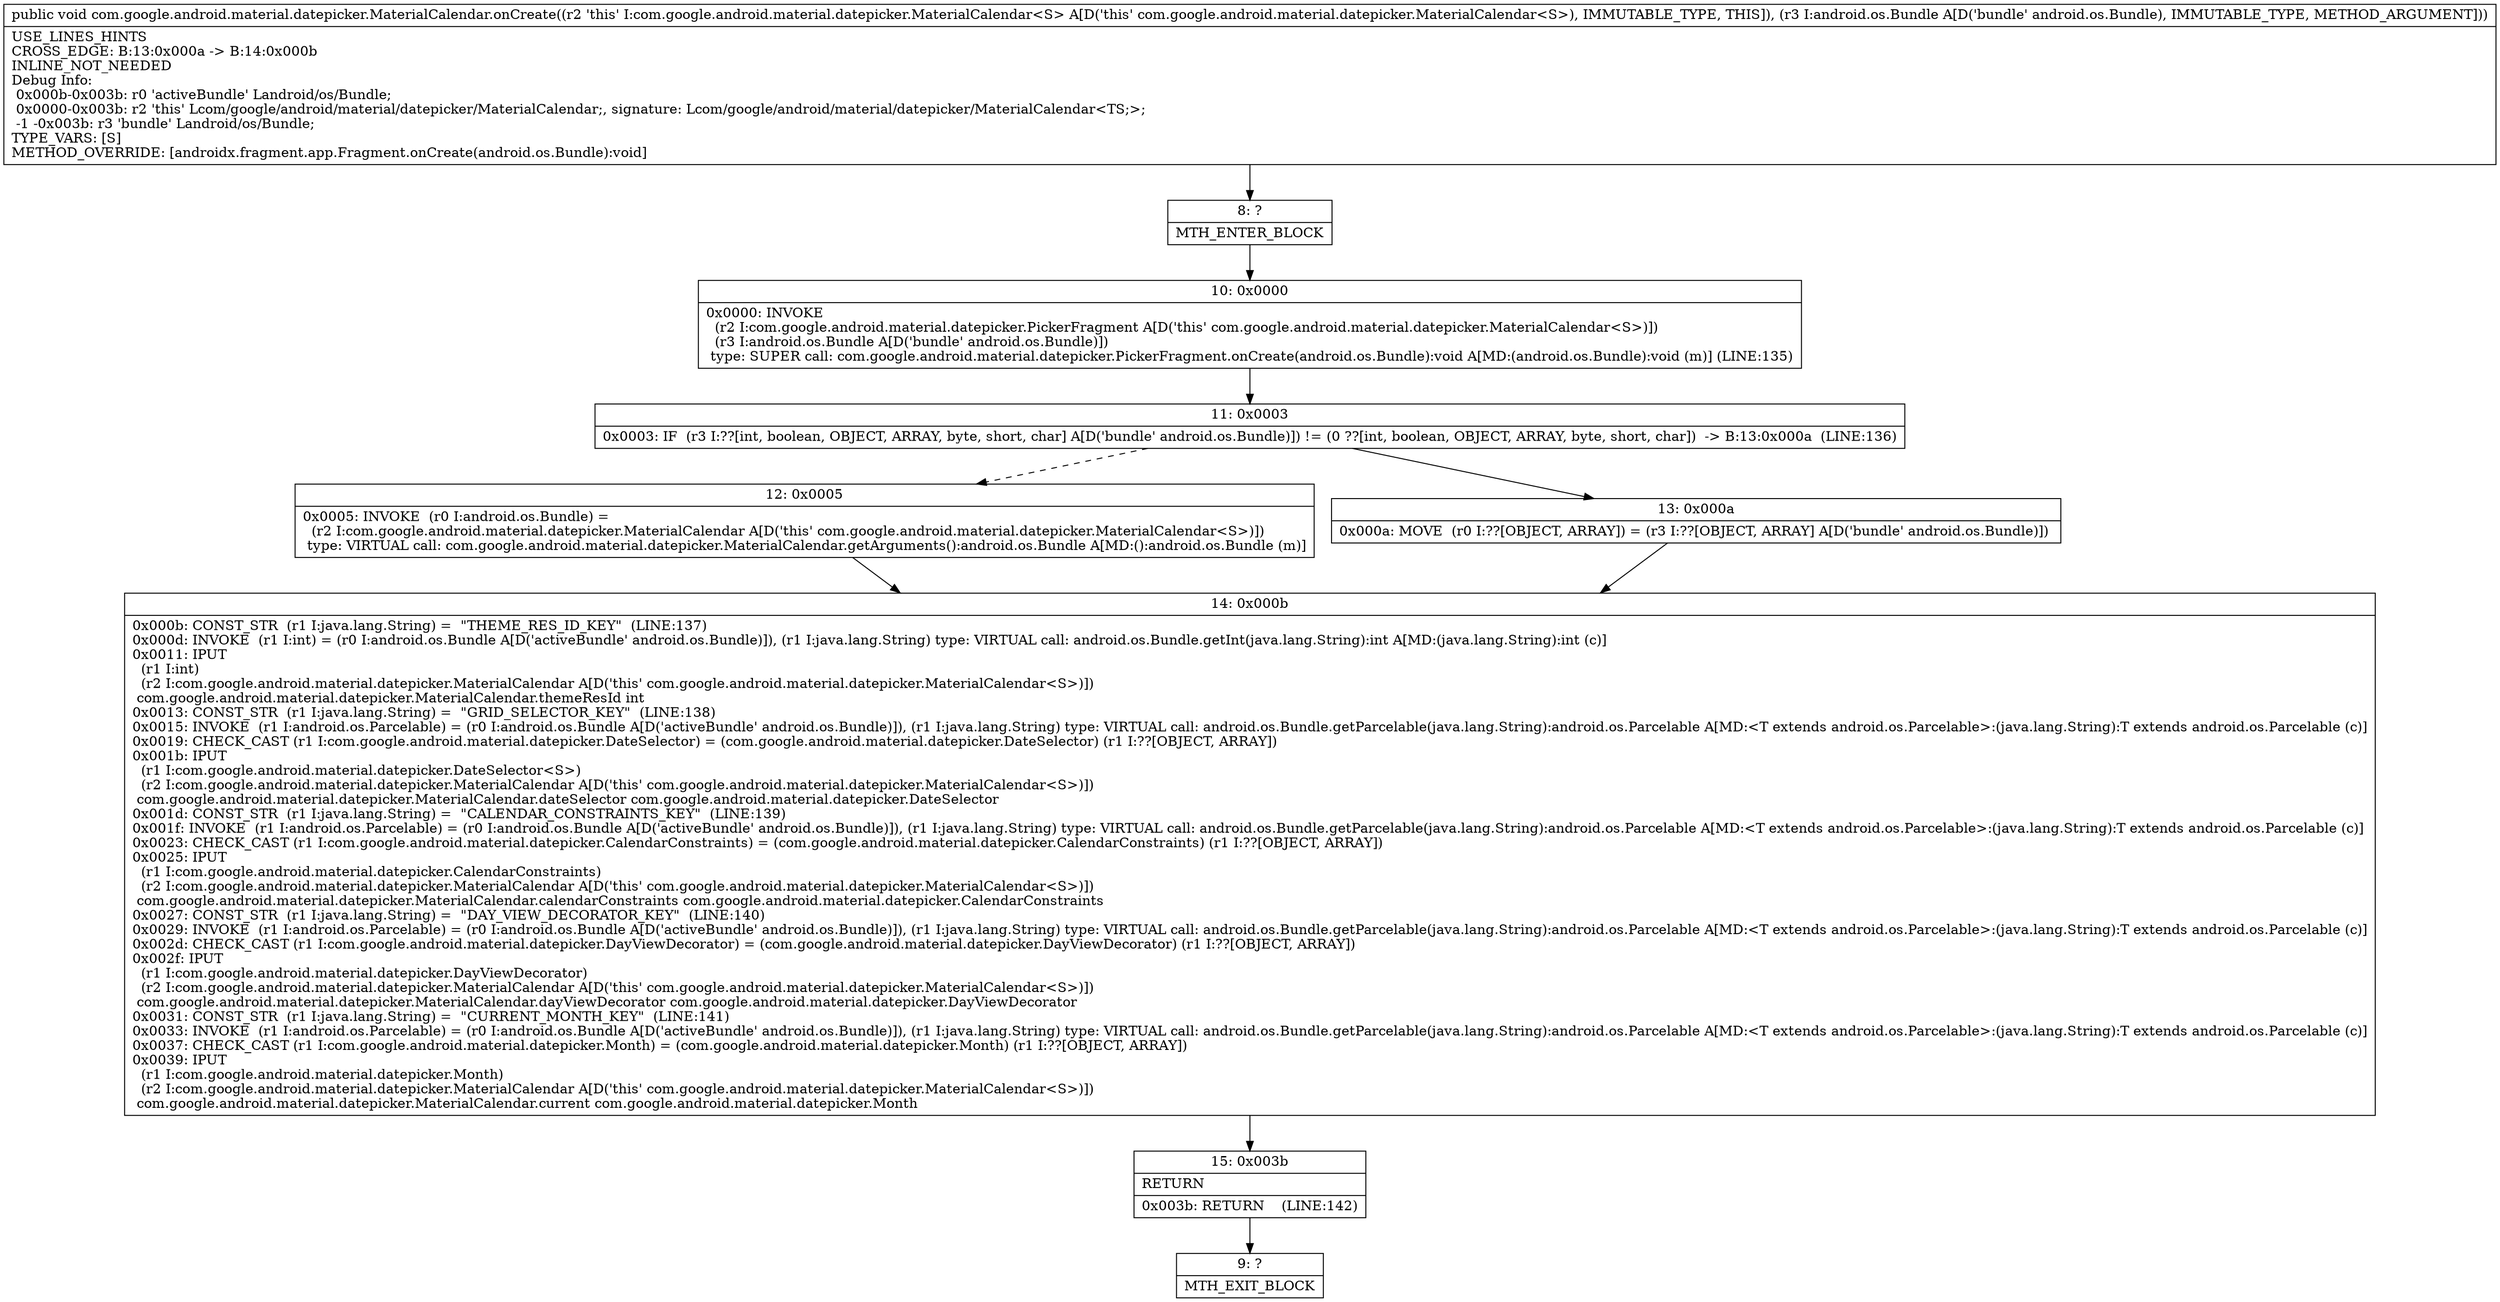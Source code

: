 digraph "CFG forcom.google.android.material.datepicker.MaterialCalendar.onCreate(Landroid\/os\/Bundle;)V" {
Node_8 [shape=record,label="{8\:\ ?|MTH_ENTER_BLOCK\l}"];
Node_10 [shape=record,label="{10\:\ 0x0000|0x0000: INVOKE  \l  (r2 I:com.google.android.material.datepicker.PickerFragment A[D('this' com.google.android.material.datepicker.MaterialCalendar\<S\>)])\l  (r3 I:android.os.Bundle A[D('bundle' android.os.Bundle)])\l type: SUPER call: com.google.android.material.datepicker.PickerFragment.onCreate(android.os.Bundle):void A[MD:(android.os.Bundle):void (m)] (LINE:135)\l}"];
Node_11 [shape=record,label="{11\:\ 0x0003|0x0003: IF  (r3 I:??[int, boolean, OBJECT, ARRAY, byte, short, char] A[D('bundle' android.os.Bundle)]) != (0 ??[int, boolean, OBJECT, ARRAY, byte, short, char])  \-\> B:13:0x000a  (LINE:136)\l}"];
Node_12 [shape=record,label="{12\:\ 0x0005|0x0005: INVOKE  (r0 I:android.os.Bundle) = \l  (r2 I:com.google.android.material.datepicker.MaterialCalendar A[D('this' com.google.android.material.datepicker.MaterialCalendar\<S\>)])\l type: VIRTUAL call: com.google.android.material.datepicker.MaterialCalendar.getArguments():android.os.Bundle A[MD:():android.os.Bundle (m)]\l}"];
Node_14 [shape=record,label="{14\:\ 0x000b|0x000b: CONST_STR  (r1 I:java.lang.String) =  \"THEME_RES_ID_KEY\"  (LINE:137)\l0x000d: INVOKE  (r1 I:int) = (r0 I:android.os.Bundle A[D('activeBundle' android.os.Bundle)]), (r1 I:java.lang.String) type: VIRTUAL call: android.os.Bundle.getInt(java.lang.String):int A[MD:(java.lang.String):int (c)]\l0x0011: IPUT  \l  (r1 I:int)\l  (r2 I:com.google.android.material.datepicker.MaterialCalendar A[D('this' com.google.android.material.datepicker.MaterialCalendar\<S\>)])\l com.google.android.material.datepicker.MaterialCalendar.themeResId int \l0x0013: CONST_STR  (r1 I:java.lang.String) =  \"GRID_SELECTOR_KEY\"  (LINE:138)\l0x0015: INVOKE  (r1 I:android.os.Parcelable) = (r0 I:android.os.Bundle A[D('activeBundle' android.os.Bundle)]), (r1 I:java.lang.String) type: VIRTUAL call: android.os.Bundle.getParcelable(java.lang.String):android.os.Parcelable A[MD:\<T extends android.os.Parcelable\>:(java.lang.String):T extends android.os.Parcelable (c)]\l0x0019: CHECK_CAST (r1 I:com.google.android.material.datepicker.DateSelector) = (com.google.android.material.datepicker.DateSelector) (r1 I:??[OBJECT, ARRAY]) \l0x001b: IPUT  \l  (r1 I:com.google.android.material.datepicker.DateSelector\<S\>)\l  (r2 I:com.google.android.material.datepicker.MaterialCalendar A[D('this' com.google.android.material.datepicker.MaterialCalendar\<S\>)])\l com.google.android.material.datepicker.MaterialCalendar.dateSelector com.google.android.material.datepicker.DateSelector \l0x001d: CONST_STR  (r1 I:java.lang.String) =  \"CALENDAR_CONSTRAINTS_KEY\"  (LINE:139)\l0x001f: INVOKE  (r1 I:android.os.Parcelable) = (r0 I:android.os.Bundle A[D('activeBundle' android.os.Bundle)]), (r1 I:java.lang.String) type: VIRTUAL call: android.os.Bundle.getParcelable(java.lang.String):android.os.Parcelable A[MD:\<T extends android.os.Parcelable\>:(java.lang.String):T extends android.os.Parcelable (c)]\l0x0023: CHECK_CAST (r1 I:com.google.android.material.datepicker.CalendarConstraints) = (com.google.android.material.datepicker.CalendarConstraints) (r1 I:??[OBJECT, ARRAY]) \l0x0025: IPUT  \l  (r1 I:com.google.android.material.datepicker.CalendarConstraints)\l  (r2 I:com.google.android.material.datepicker.MaterialCalendar A[D('this' com.google.android.material.datepicker.MaterialCalendar\<S\>)])\l com.google.android.material.datepicker.MaterialCalendar.calendarConstraints com.google.android.material.datepicker.CalendarConstraints \l0x0027: CONST_STR  (r1 I:java.lang.String) =  \"DAY_VIEW_DECORATOR_KEY\"  (LINE:140)\l0x0029: INVOKE  (r1 I:android.os.Parcelable) = (r0 I:android.os.Bundle A[D('activeBundle' android.os.Bundle)]), (r1 I:java.lang.String) type: VIRTUAL call: android.os.Bundle.getParcelable(java.lang.String):android.os.Parcelable A[MD:\<T extends android.os.Parcelable\>:(java.lang.String):T extends android.os.Parcelable (c)]\l0x002d: CHECK_CAST (r1 I:com.google.android.material.datepicker.DayViewDecorator) = (com.google.android.material.datepicker.DayViewDecorator) (r1 I:??[OBJECT, ARRAY]) \l0x002f: IPUT  \l  (r1 I:com.google.android.material.datepicker.DayViewDecorator)\l  (r2 I:com.google.android.material.datepicker.MaterialCalendar A[D('this' com.google.android.material.datepicker.MaterialCalendar\<S\>)])\l com.google.android.material.datepicker.MaterialCalendar.dayViewDecorator com.google.android.material.datepicker.DayViewDecorator \l0x0031: CONST_STR  (r1 I:java.lang.String) =  \"CURRENT_MONTH_KEY\"  (LINE:141)\l0x0033: INVOKE  (r1 I:android.os.Parcelable) = (r0 I:android.os.Bundle A[D('activeBundle' android.os.Bundle)]), (r1 I:java.lang.String) type: VIRTUAL call: android.os.Bundle.getParcelable(java.lang.String):android.os.Parcelable A[MD:\<T extends android.os.Parcelable\>:(java.lang.String):T extends android.os.Parcelable (c)]\l0x0037: CHECK_CAST (r1 I:com.google.android.material.datepicker.Month) = (com.google.android.material.datepicker.Month) (r1 I:??[OBJECT, ARRAY]) \l0x0039: IPUT  \l  (r1 I:com.google.android.material.datepicker.Month)\l  (r2 I:com.google.android.material.datepicker.MaterialCalendar A[D('this' com.google.android.material.datepicker.MaterialCalendar\<S\>)])\l com.google.android.material.datepicker.MaterialCalendar.current com.google.android.material.datepicker.Month \l}"];
Node_15 [shape=record,label="{15\:\ 0x003b|RETURN\l|0x003b: RETURN    (LINE:142)\l}"];
Node_9 [shape=record,label="{9\:\ ?|MTH_EXIT_BLOCK\l}"];
Node_13 [shape=record,label="{13\:\ 0x000a|0x000a: MOVE  (r0 I:??[OBJECT, ARRAY]) = (r3 I:??[OBJECT, ARRAY] A[D('bundle' android.os.Bundle)]) \l}"];
MethodNode[shape=record,label="{public void com.google.android.material.datepicker.MaterialCalendar.onCreate((r2 'this' I:com.google.android.material.datepicker.MaterialCalendar\<S\> A[D('this' com.google.android.material.datepicker.MaterialCalendar\<S\>), IMMUTABLE_TYPE, THIS]), (r3 I:android.os.Bundle A[D('bundle' android.os.Bundle), IMMUTABLE_TYPE, METHOD_ARGUMENT]))  | USE_LINES_HINTS\lCROSS_EDGE: B:13:0x000a \-\> B:14:0x000b\lINLINE_NOT_NEEDED\lDebug Info:\l  0x000b\-0x003b: r0 'activeBundle' Landroid\/os\/Bundle;\l  0x0000\-0x003b: r2 'this' Lcom\/google\/android\/material\/datepicker\/MaterialCalendar;, signature: Lcom\/google\/android\/material\/datepicker\/MaterialCalendar\<TS;\>;\l  \-1 \-0x003b: r3 'bundle' Landroid\/os\/Bundle;\lTYPE_VARS: [S]\lMETHOD_OVERRIDE: [androidx.fragment.app.Fragment.onCreate(android.os.Bundle):void]\l}"];
MethodNode -> Node_8;Node_8 -> Node_10;
Node_10 -> Node_11;
Node_11 -> Node_12[style=dashed];
Node_11 -> Node_13;
Node_12 -> Node_14;
Node_14 -> Node_15;
Node_15 -> Node_9;
Node_13 -> Node_14;
}

